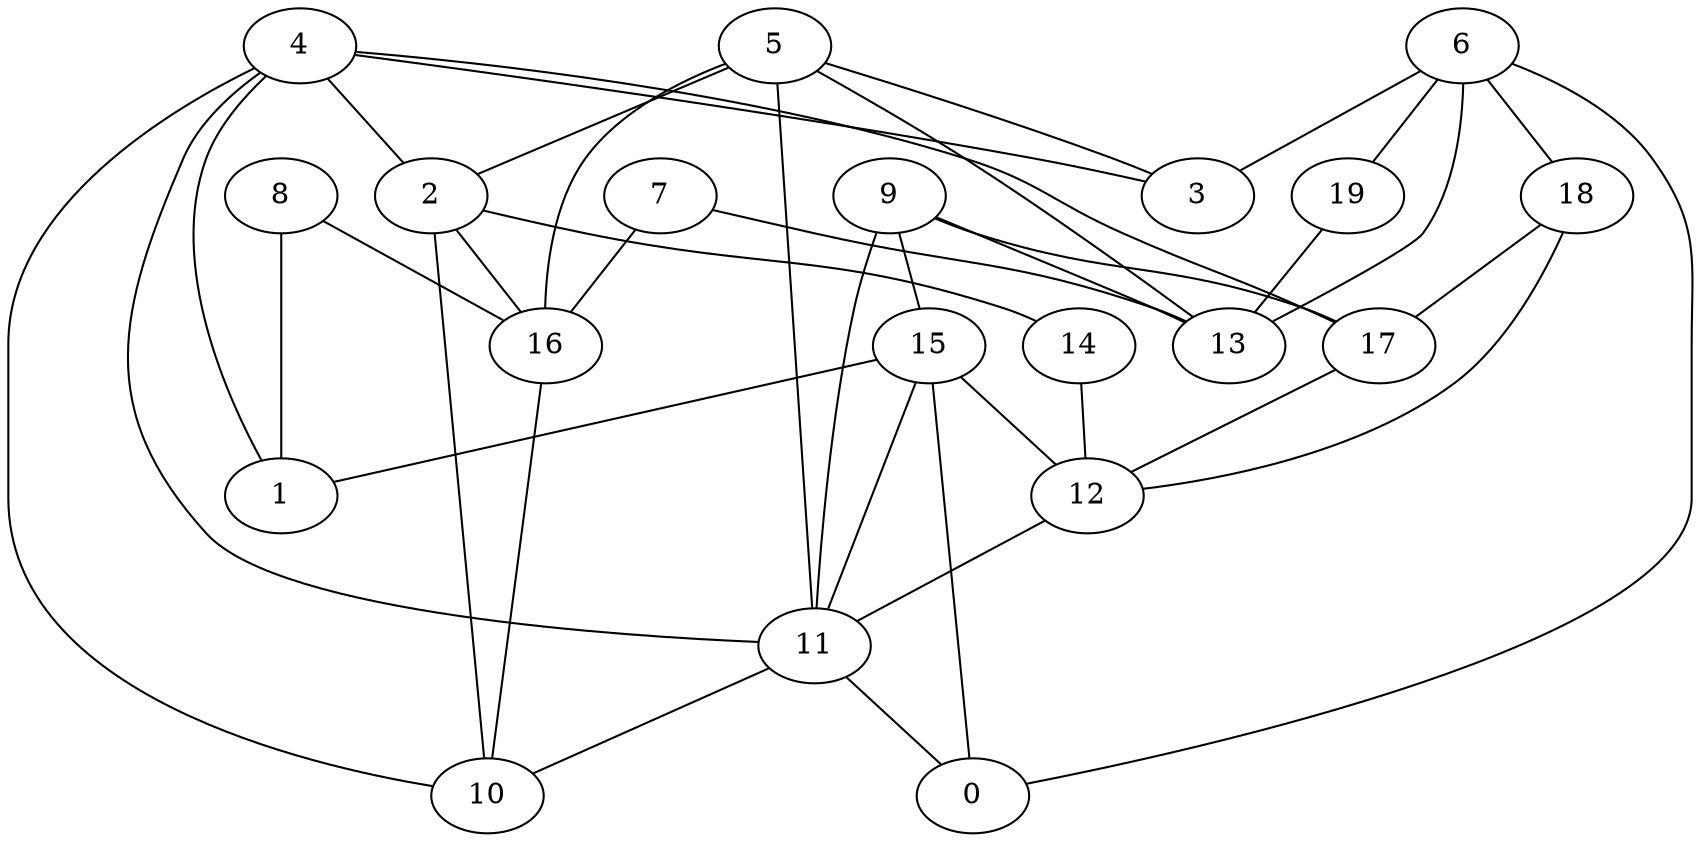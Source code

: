 digraph GG_graph {

subgraph G_graph {
edge [color = black]
"4" -> "2" [dir = none]
"4" -> "11" [dir = none]
"4" -> "1" [dir = none]
"4" -> "3" [dir = none]
"4" -> "10" [dir = none]
"4" -> "17" [dir = none]
"2" -> "10" [dir = none]
"2" -> "14" [dir = none]
"2" -> "16" [dir = none]
"17" -> "12" [dir = none]
"7" -> "13" [dir = none]
"7" -> "16" [dir = none]
"14" -> "12" [dir = none]
"12" -> "11" [dir = none]
"11" -> "0" [dir = none]
"11" -> "10" [dir = none]
"18" -> "12" [dir = none]
"18" -> "17" [dir = none]
"5" -> "2" [dir = none]
"5" -> "16" [dir = none]
"5" -> "11" [dir = none]
"5" -> "13" [dir = none]
"5" -> "3" [dir = none]
"9" -> "17" [dir = none]
"9" -> "11" [dir = none]
"9" -> "13" [dir = none]
"15" -> "0" [dir = none]
"15" -> "11" [dir = none]
"15" -> "1" [dir = none]
"6" -> "13" [dir = none]
"6" -> "19" [dir = none]
"6" -> "3" [dir = none]
"6" -> "18" [dir = none]
"6" -> "0" [dir = none]
"19" -> "13" [dir = none]
"8" -> "1" [dir = none]
"8" -> "16" [dir = none]
"16" -> "10" [dir = none]
"15" -> "12" [dir = none]
"9" -> "15" [dir = none]
}

}

